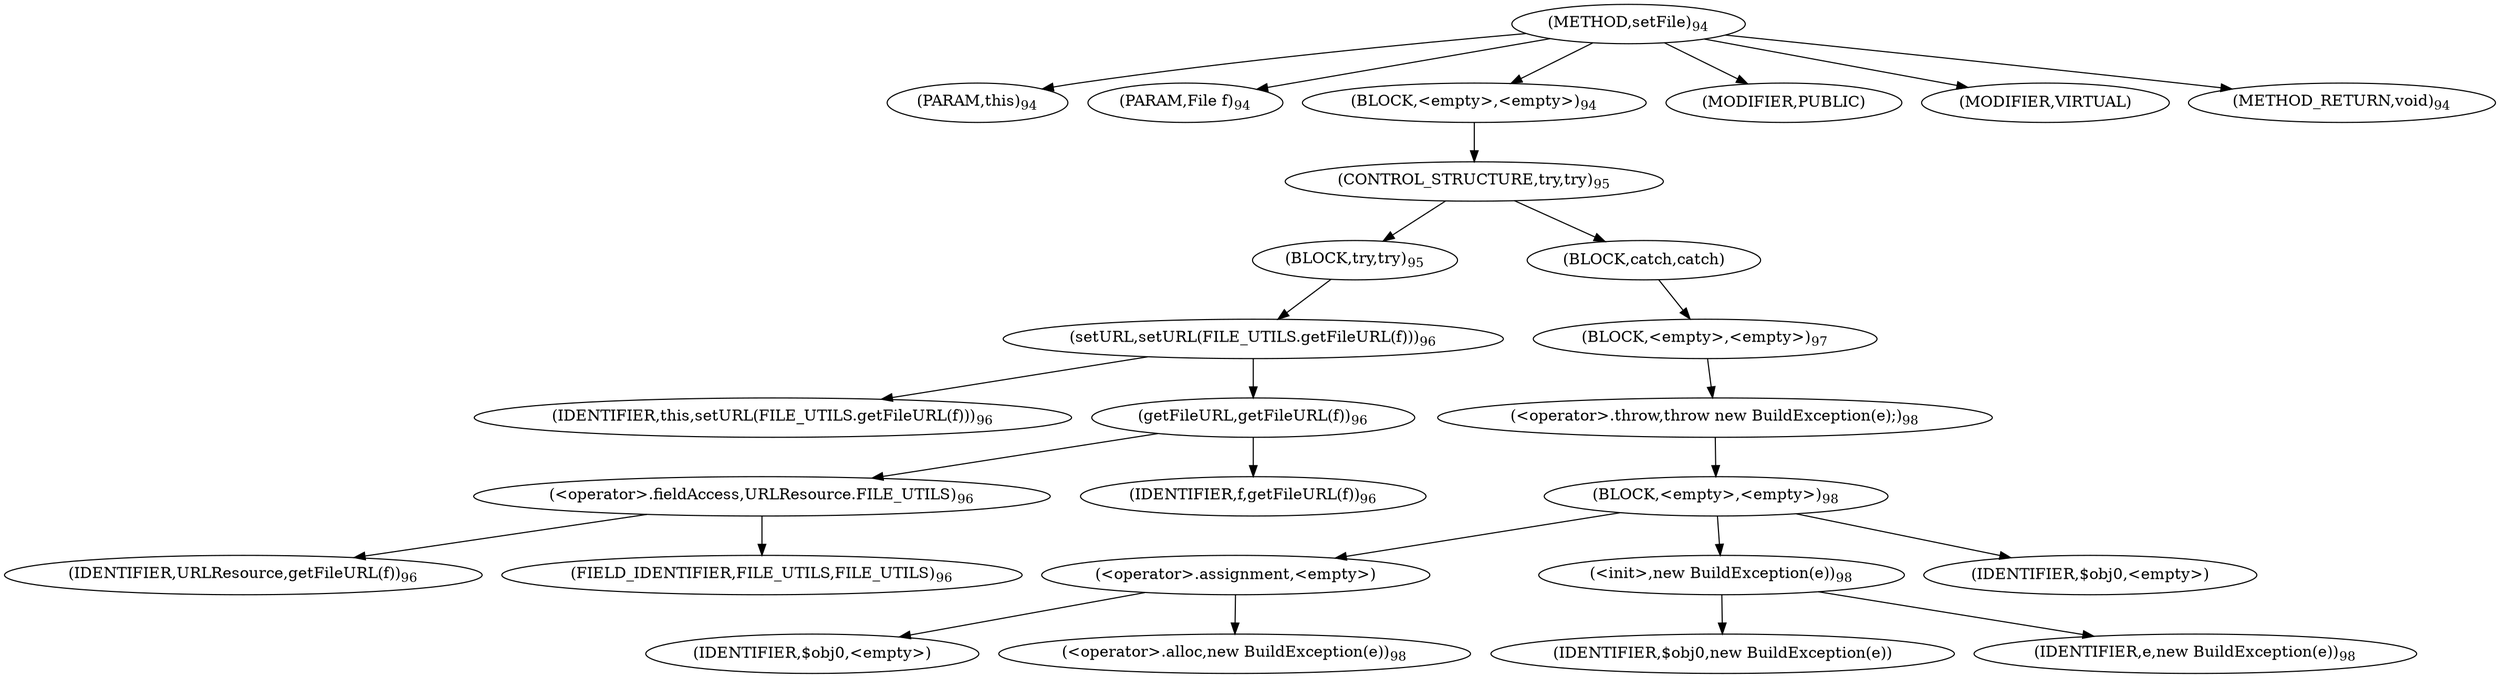 digraph "setFile" {  
"143" [label = <(METHOD,setFile)<SUB>94</SUB>> ]
"12" [label = <(PARAM,this)<SUB>94</SUB>> ]
"144" [label = <(PARAM,File f)<SUB>94</SUB>> ]
"145" [label = <(BLOCK,&lt;empty&gt;,&lt;empty&gt;)<SUB>94</SUB>> ]
"146" [label = <(CONTROL_STRUCTURE,try,try)<SUB>95</SUB>> ]
"147" [label = <(BLOCK,try,try)<SUB>95</SUB>> ]
"148" [label = <(setURL,setURL(FILE_UTILS.getFileURL(f)))<SUB>96</SUB>> ]
"11" [label = <(IDENTIFIER,this,setURL(FILE_UTILS.getFileURL(f)))<SUB>96</SUB>> ]
"149" [label = <(getFileURL,getFileURL(f))<SUB>96</SUB>> ]
"150" [label = <(&lt;operator&gt;.fieldAccess,URLResource.FILE_UTILS)<SUB>96</SUB>> ]
"151" [label = <(IDENTIFIER,URLResource,getFileURL(f))<SUB>96</SUB>> ]
"152" [label = <(FIELD_IDENTIFIER,FILE_UTILS,FILE_UTILS)<SUB>96</SUB>> ]
"153" [label = <(IDENTIFIER,f,getFileURL(f))<SUB>96</SUB>> ]
"154" [label = <(BLOCK,catch,catch)> ]
"155" [label = <(BLOCK,&lt;empty&gt;,&lt;empty&gt;)<SUB>97</SUB>> ]
"156" [label = <(&lt;operator&gt;.throw,throw new BuildException(e);)<SUB>98</SUB>> ]
"157" [label = <(BLOCK,&lt;empty&gt;,&lt;empty&gt;)<SUB>98</SUB>> ]
"158" [label = <(&lt;operator&gt;.assignment,&lt;empty&gt;)> ]
"159" [label = <(IDENTIFIER,$obj0,&lt;empty&gt;)> ]
"160" [label = <(&lt;operator&gt;.alloc,new BuildException(e))<SUB>98</SUB>> ]
"161" [label = <(&lt;init&gt;,new BuildException(e))<SUB>98</SUB>> ]
"162" [label = <(IDENTIFIER,$obj0,new BuildException(e))> ]
"163" [label = <(IDENTIFIER,e,new BuildException(e))<SUB>98</SUB>> ]
"164" [label = <(IDENTIFIER,$obj0,&lt;empty&gt;)> ]
"165" [label = <(MODIFIER,PUBLIC)> ]
"166" [label = <(MODIFIER,VIRTUAL)> ]
"167" [label = <(METHOD_RETURN,void)<SUB>94</SUB>> ]
  "143" -> "12" 
  "143" -> "144" 
  "143" -> "145" 
  "143" -> "165" 
  "143" -> "166" 
  "143" -> "167" 
  "145" -> "146" 
  "146" -> "147" 
  "146" -> "154" 
  "147" -> "148" 
  "148" -> "11" 
  "148" -> "149" 
  "149" -> "150" 
  "149" -> "153" 
  "150" -> "151" 
  "150" -> "152" 
  "154" -> "155" 
  "155" -> "156" 
  "156" -> "157" 
  "157" -> "158" 
  "157" -> "161" 
  "157" -> "164" 
  "158" -> "159" 
  "158" -> "160" 
  "161" -> "162" 
  "161" -> "163" 
}
